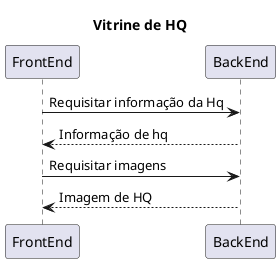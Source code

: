 @startuml Busca HQs
title Vitrine de HQ
FrontEnd -> BackEnd : Requisitar informação da Hq
BackEnd --> FrontEnd : Informação de hq
FrontEnd -> BackEnd : Requisitar imagens
BackEnd --> FrontEnd : Imagem de HQ
@enduml